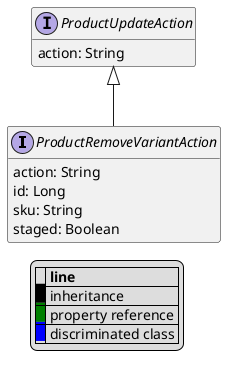 @startuml

hide empty fields
hide empty methods
legend
|= |= line |
|<back:black>   </back>| inheritance |
|<back:green>   </back>| property reference |
|<back:blue>   </back>| discriminated class |
endlegend
interface ProductRemoveVariantAction [[ProductRemoveVariantAction.svg]] extends ProductUpdateAction {
    action: String
    id: Long
    sku: String
    staged: Boolean
}
interface ProductUpdateAction [[ProductUpdateAction.svg]]  {
    action: String
}





@enduml
